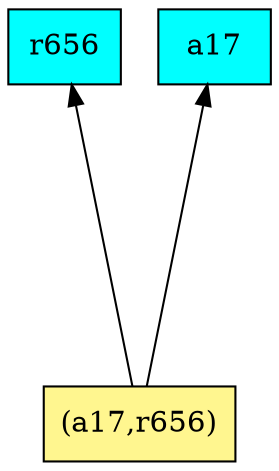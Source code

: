 digraph G {
rankdir=BT;ranksep="2.0";
"r656" [shape=record,fillcolor=cyan,style=filled,label="{r656}"];
"a17" [shape=record,fillcolor=cyan,style=filled,label="{a17}"];
"(a17,r656)" [shape=record,fillcolor=khaki1,style=filled,label="{(a17,r656)}"];
"(a17,r656)" -> "a17"
"(a17,r656)" -> "r656"
}